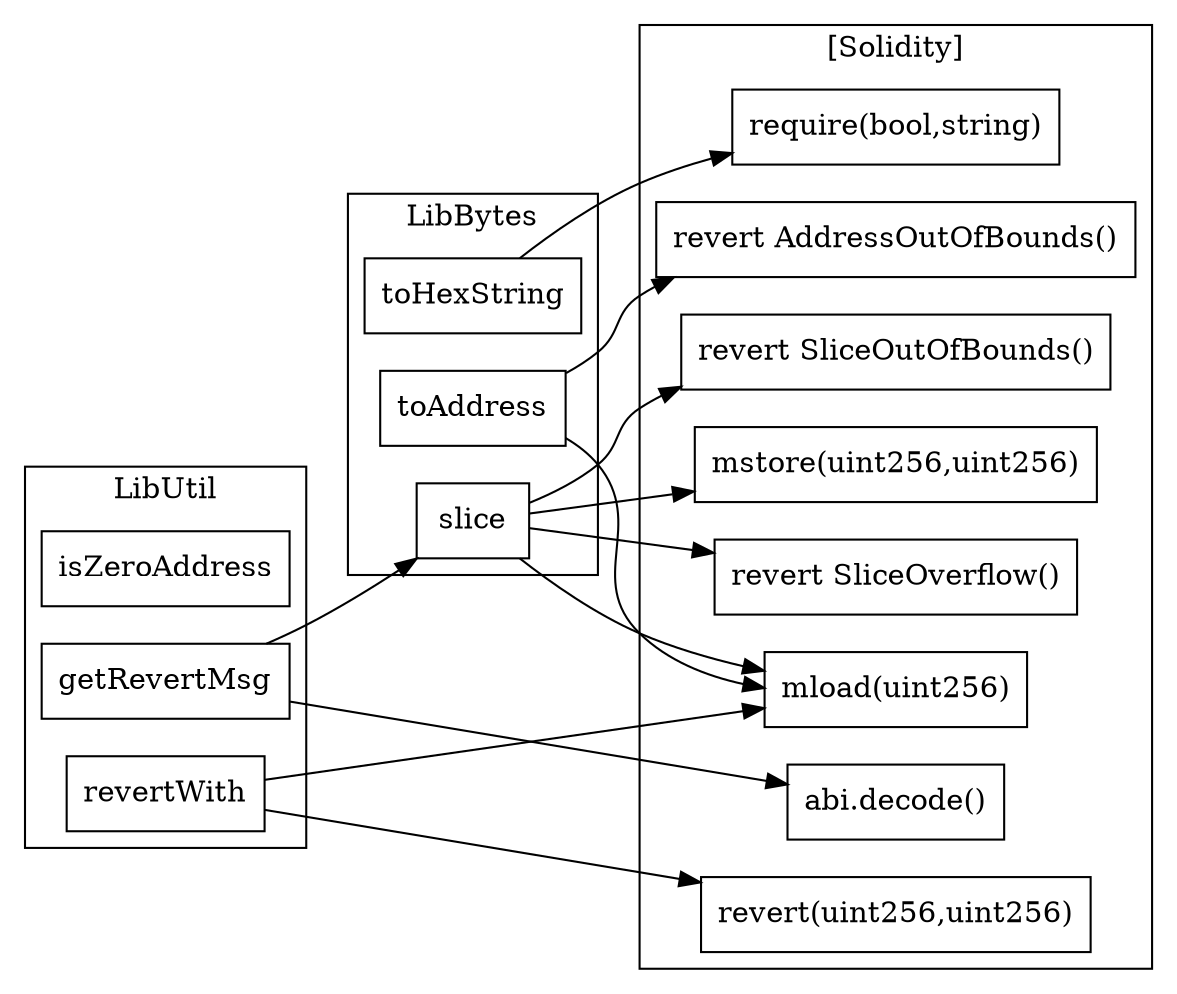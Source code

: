 strict digraph {
rankdir="LR"
node [shape=box]
subgraph cluster_215_LibBytes {
label = "LibBytes"
"215_toHexString" [label="toHexString"]
"215_toAddress" [label="toAddress"]
"215_slice" [label="slice"]
}subgraph cluster_63_LibUtil {
label = "LibUtil"
"63_isZeroAddress" [label="isZeroAddress"]
"63_getRevertMsg" [label="getRevertMsg"]
"63_revertWith" [label="revertWith"]
}subgraph cluster_solidity {
label = "[Solidity]"
"revert SliceOverflow()" 
"mload(uint256)" 
"revert SliceOutOfBounds()" 
"abi.decode()" 
"mstore(uint256,uint256)" 
"revert(uint256,uint256)" 
"revert AddressOutOfBounds()" 
"require(bool,string)" 
"215_slice" -> "revert SliceOutOfBounds()"
"63_getRevertMsg" -> "abi.decode()"
"215_slice" -> "mstore(uint256,uint256)"
"215_slice" -> "revert SliceOverflow()"
"63_revertWith" -> "mload(uint256)"
"215_slice" -> "mload(uint256)"
"63_revertWith" -> "revert(uint256,uint256)"
"215_toAddress" -> "mload(uint256)"
"215_toAddress" -> "revert AddressOutOfBounds()"
"215_toHexString" -> "require(bool,string)"
}"63_getRevertMsg" -> "215_slice"
}